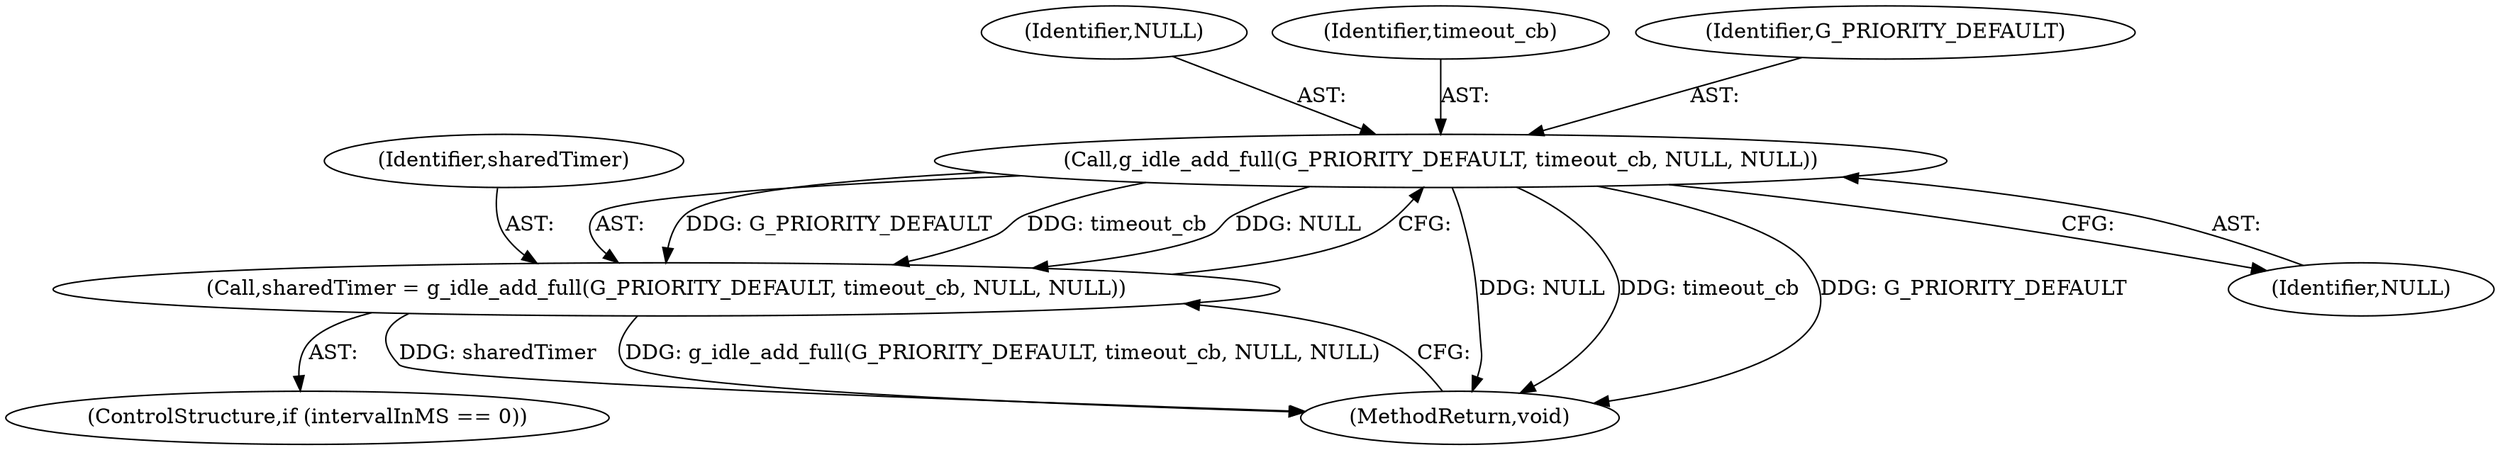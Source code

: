 digraph "1_Chrome_482628d8157ded5d6124bcf39c8b5afc7906f72d@del" {
"1000136" [label="(Call,g_idle_add_full(G_PRIORITY_DEFAULT, timeout_cb, NULL, NULL))"];
"1000134" [label="(Call,sharedTimer = g_idle_add_full(G_PRIORITY_DEFAULT, timeout_cb, NULL, NULL))"];
"1000139" [label="(Identifier,NULL)"];
"1000130" [label="(ControlStructure,if (intervalInMS == 0))"];
"1000134" [label="(Call,sharedTimer = g_idle_add_full(G_PRIORITY_DEFAULT, timeout_cb, NULL, NULL))"];
"1000136" [label="(Call,g_idle_add_full(G_PRIORITY_DEFAULT, timeout_cb, NULL, NULL))"];
"1000150" [label="(MethodReturn,void)"];
"1000138" [label="(Identifier,timeout_cb)"];
"1000140" [label="(Identifier,NULL)"];
"1000135" [label="(Identifier,sharedTimer)"];
"1000137" [label="(Identifier,G_PRIORITY_DEFAULT)"];
"1000136" -> "1000134"  [label="AST: "];
"1000136" -> "1000140"  [label="CFG: "];
"1000137" -> "1000136"  [label="AST: "];
"1000138" -> "1000136"  [label="AST: "];
"1000139" -> "1000136"  [label="AST: "];
"1000140" -> "1000136"  [label="AST: "];
"1000134" -> "1000136"  [label="CFG: "];
"1000136" -> "1000150"  [label="DDG: NULL"];
"1000136" -> "1000150"  [label="DDG: timeout_cb"];
"1000136" -> "1000150"  [label="DDG: G_PRIORITY_DEFAULT"];
"1000136" -> "1000134"  [label="DDG: G_PRIORITY_DEFAULT"];
"1000136" -> "1000134"  [label="DDG: timeout_cb"];
"1000136" -> "1000134"  [label="DDG: NULL"];
"1000134" -> "1000130"  [label="AST: "];
"1000135" -> "1000134"  [label="AST: "];
"1000150" -> "1000134"  [label="CFG: "];
"1000134" -> "1000150"  [label="DDG: sharedTimer"];
"1000134" -> "1000150"  [label="DDG: g_idle_add_full(G_PRIORITY_DEFAULT, timeout_cb, NULL, NULL)"];
}
